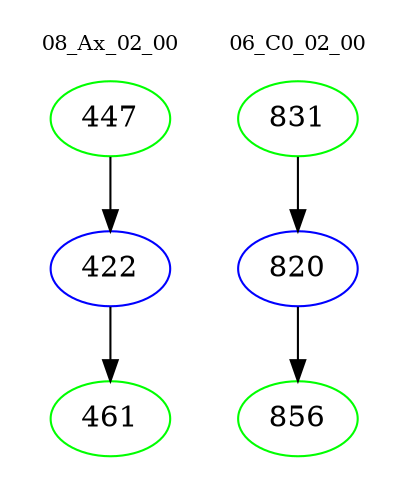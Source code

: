 digraph{
subgraph cluster_0 {
color = white
label = "08_Ax_02_00";
fontsize=10;
T0_447 [label="447", color="green"]
T0_447 -> T0_422 [color="black"]
T0_422 [label="422", color="blue"]
T0_422 -> T0_461 [color="black"]
T0_461 [label="461", color="green"]
}
subgraph cluster_1 {
color = white
label = "06_C0_02_00";
fontsize=10;
T1_831 [label="831", color="green"]
T1_831 -> T1_820 [color="black"]
T1_820 [label="820", color="blue"]
T1_820 -> T1_856 [color="black"]
T1_856 [label="856", color="green"]
}
}
